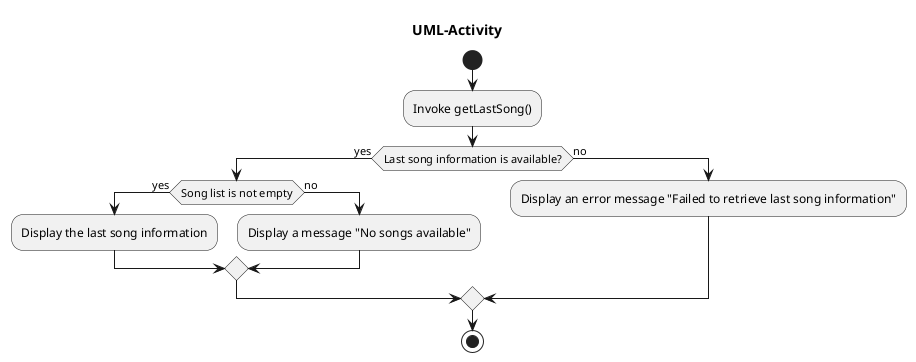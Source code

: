 @startuml

title UML-Activity

start

:Invoke getLastSong();

if (Last song information is available?) then (yes)
  if (Song list is not empty) then (yes)
    :Display the last song information;
  else (no)
    :Display a message "No songs available";
  endif
else (no)
  :Display an error message "Failed to retrieve last song information";
endif

stop

@enduml
